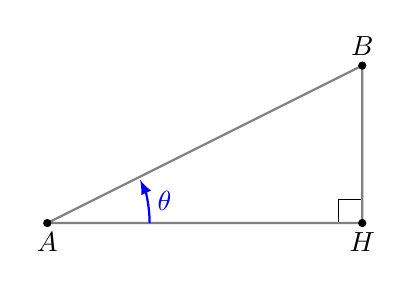 ﻿\begin{tikzpicture}
 \begin{scope}[rotate=0]

  \draw (3.7,0) -- ++(0,0.3) -- ++(0.3,0);

   \draw[thick,gray] (0,0) -- (4,2) -- (4,0) -- cycle;
  \draw[->, >=latex, thick, blue] (0:1.3) arc(0:25:1.3) node[blue,midway,right] {$\theta$};

   \fill[black] (0,0) circle (1.5pt) node[black,below]{$A$};
   \fill[black] (4,2) circle (1.5pt) node[black,above]{$B$};
   \fill[black] (4,0) circle (1.5pt) node[black,below]{$H$};
\end{scope}
\end{tikzpicture}
